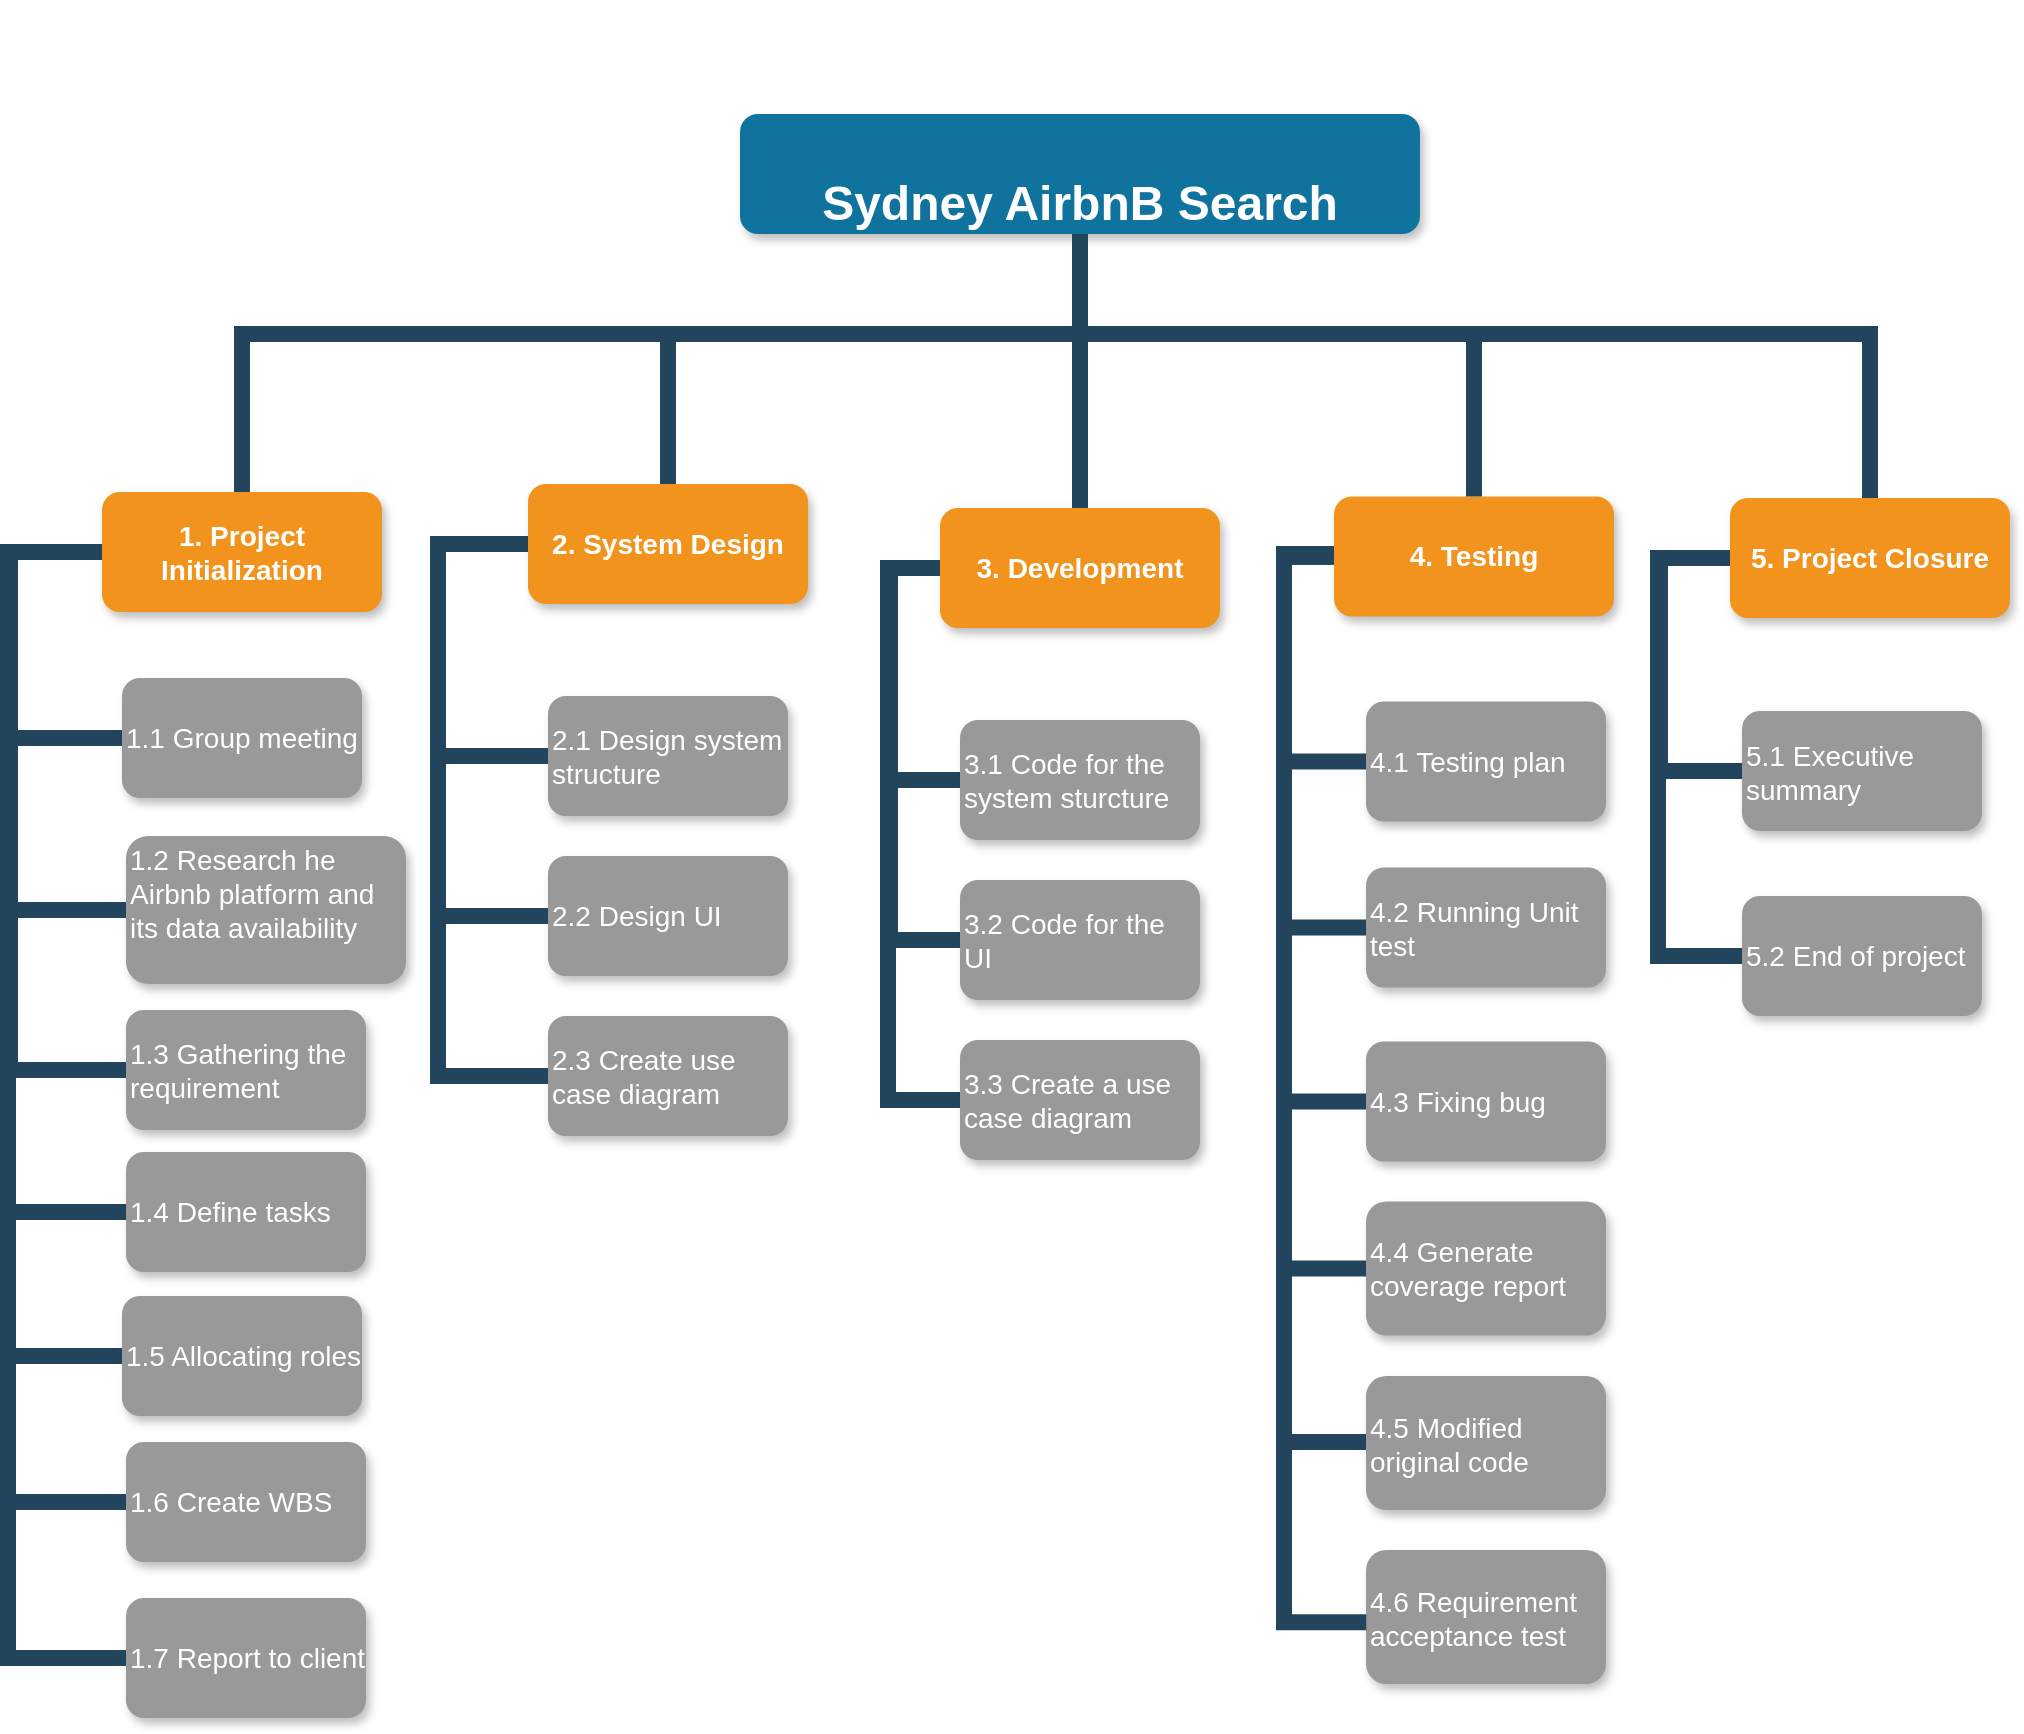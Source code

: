 <mxfile version="22.0.4" type="device">
  <diagram name="Page-1" id="64c3da0e-402f-94eb-ee01-a36477274f13">
    <mxGraphModel dx="1235" dy="1066" grid="0" gridSize="10" guides="1" tooltips="1" connect="1" arrows="1" fold="1" page="0" pageScale="1" pageWidth="1169" pageHeight="826" background="none" math="0" shadow="0">
      <root>
        <mxCell id="0" />
        <mxCell id="1" parent="0" />
        <mxCell id="2" value="&#xa;&#xa;&#xa;Sydney AirbnB Search&#xa;&#xa;" style="whiteSpace=wrap;rounded=1;shadow=1;fillColor=#10739E;strokeColor=none;fontColor=#FFFFFF;fontStyle=1;fontSize=24" parent="1" vertex="1">
          <mxGeometry x="470" width="340" height="60" as="geometry" />
        </mxCell>
        <mxCell id="3" value="1. Project Initialization" style="whiteSpace=wrap;rounded=1;fillColor=#F2931E;strokeColor=none;shadow=1;fontColor=#FFFFFF;fontStyle=1;fontSize=14" parent="1" vertex="1">
          <mxGeometry x="151" y="189.0" width="140" height="60" as="geometry" />
        </mxCell>
        <mxCell id="4" value="2. System Design" style="whiteSpace=wrap;rounded=1;fillColor=#F2931E;strokeColor=none;shadow=1;fontColor=#FFFFFF;fontStyle=1;fontSize=14" parent="1" vertex="1">
          <mxGeometry x="364" y="185.0" width="140" height="60" as="geometry" />
        </mxCell>
        <mxCell id="6" value="3. Development" style="whiteSpace=wrap;rounded=1;fillColor=#F2931E;strokeColor=none;shadow=1;fontColor=#FFFFFF;fontStyle=1;fontSize=14" parent="1" vertex="1">
          <mxGeometry x="570" y="197.0" width="140" height="60" as="geometry" />
        </mxCell>
        <mxCell id="7" value="4. Testing" style="whiteSpace=wrap;rounded=1;fillColor=#F2931E;strokeColor=none;shadow=1;fontColor=#FFFFFF;fontStyle=1;fontSize=14" parent="1" vertex="1">
          <mxGeometry x="767" y="191.25" width="140" height="60" as="geometry" />
        </mxCell>
        <mxCell id="8" value="5. Project Closure" style="whiteSpace=wrap;rounded=1;fillColor=#F2931E;strokeColor=none;shadow=1;fontColor=#FFFFFF;fontStyle=1;fontSize=14" parent="1" vertex="1">
          <mxGeometry x="965" y="192.0" width="140" height="60" as="geometry" />
        </mxCell>
        <mxCell id="23" value="1.1 Group meeting" style="whiteSpace=wrap;rounded=1;fillColor=#999999;strokeColor=none;shadow=1;fontColor=#FFFFFF;fontStyle=0;fontSize=14;align=left;" parent="1" vertex="1">
          <mxGeometry x="161.0" y="282.0" width="120" height="60" as="geometry" />
        </mxCell>
        <mxCell id="24" value="1.2 Research he Airbnb platform and its data availability&#xa; " style="whiteSpace=wrap;rounded=1;fillColor=#999999;strokeColor=none;shadow=1;fontColor=#FFFFFF;fontStyle=0;fontSize=14;align=left;" parent="1" vertex="1">
          <mxGeometry x="163" y="361" width="140" height="74" as="geometry" />
        </mxCell>
        <mxCell id="25" value="1.5 Allocating roles" style="whiteSpace=wrap;rounded=1;fillColor=#999999;strokeColor=none;shadow=1;fontColor=#FFFFFF;fontStyle=0;fontSize=14;align=left;" parent="1" vertex="1">
          <mxGeometry x="161.0" y="591.0" width="120" height="60" as="geometry" />
        </mxCell>
        <mxCell id="26" value="1.3 Gathering the requirement" style="whiteSpace=wrap;rounded=1;fillColor=#999999;strokeColor=none;shadow=1;fontColor=#FFFFFF;fontStyle=0;fontSize=14;align=left;" parent="1" vertex="1">
          <mxGeometry x="163.0" y="448.0" width="120" height="60" as="geometry" />
        </mxCell>
        <mxCell id="27" value="1.4 Define tasks" style="whiteSpace=wrap;rounded=1;fillColor=#999999;strokeColor=none;shadow=1;fontColor=#FFFFFF;fontStyle=0;fontSize=14;align=left;" parent="1" vertex="1">
          <mxGeometry x="163.0" y="519.0" width="120" height="60" as="geometry" />
        </mxCell>
        <mxCell id="45" value="2.1 Design system structure" style="whiteSpace=wrap;rounded=1;fillColor=#999999;strokeColor=none;shadow=1;fontColor=#FFFFFF;fontStyle=0;fontSize=14;align=left;" parent="1" vertex="1">
          <mxGeometry x="374.0" y="291.0" width="120" height="60" as="geometry" />
        </mxCell>
        <mxCell id="46" value="2.2 Design UI" style="whiteSpace=wrap;rounded=1;fillColor=#999999;strokeColor=none;shadow=1;fontColor=#FFFFFF;fontStyle=0;fontSize=14;align=left;" parent="1" vertex="1">
          <mxGeometry x="374.0" y="371.0" width="120" height="60" as="geometry" />
        </mxCell>
        <mxCell id="47" value="2.3 Create use case diagram" style="whiteSpace=wrap;rounded=1;fillColor=#999999;strokeColor=none;shadow=1;fontColor=#FFFFFF;fontStyle=0;fontSize=14;align=left;" parent="1" vertex="1">
          <mxGeometry x="374.0" y="451.0" width="120" height="60" as="geometry" />
        </mxCell>
        <mxCell id="135" value="3.1 Code for the system sturcture" style="whiteSpace=wrap;rounded=1;fillColor=#999999;strokeColor=none;shadow=1;fontColor=#FFFFFF;fontStyle=0;fontSize=14;align=left;" parent="1" vertex="1">
          <mxGeometry x="580.0" y="303.0" width="120" height="60" as="geometry" />
        </mxCell>
        <mxCell id="136" value="3.2 Code for the UI" style="whiteSpace=wrap;rounded=1;fillColor=#999999;strokeColor=none;shadow=1;fontColor=#FFFFFF;fontStyle=0;fontSize=14;align=left;" parent="1" vertex="1">
          <mxGeometry x="580.0" y="383.0" width="120" height="60" as="geometry" />
        </mxCell>
        <mxCell id="137" value="3.3 Create a use case diagram" style="whiteSpace=wrap;rounded=1;fillColor=#999999;strokeColor=none;shadow=1;fontColor=#FFFFFF;fontStyle=0;fontSize=14;align=left;" parent="1" vertex="1">
          <mxGeometry x="580.0" y="463.0" width="120" height="60" as="geometry" />
        </mxCell>
        <mxCell id="145" value="" style="edgeStyle=elbowEdgeStyle;elbow=horizontal;rounded=0;fontColor=#000000;endArrow=none;endFill=0;strokeWidth=8;strokeColor=#23445D;exitX=0;exitY=0.5;exitDx=0;exitDy=0;" parent="1" source="6" target="135" edge="1">
          <mxGeometry width="100" height="100" relative="1" as="geometry">
            <mxPoint x="580.0" y="300" as="sourcePoint" />
            <mxPoint x="570.0" y="400" as="targetPoint" />
            <Array as="points">
              <mxPoint x="544" y="280" />
            </Array>
          </mxGeometry>
        </mxCell>
        <mxCell id="146" value="" style="edgeStyle=elbowEdgeStyle;elbow=horizontal;rounded=0;fontColor=#000000;endArrow=none;endFill=0;strokeWidth=8;strokeColor=#23445D;exitX=0;exitY=0.5;exitDx=0;exitDy=0;" parent="1" source="6" target="136" edge="1">
          <mxGeometry width="100" height="100" relative="1" as="geometry">
            <mxPoint x="580.0" y="300" as="sourcePoint" />
            <mxPoint x="570.0" y="480" as="targetPoint" />
            <Array as="points">
              <mxPoint x="545" y="327" />
            </Array>
          </mxGeometry>
        </mxCell>
        <mxCell id="149" value="" style="edgeStyle=elbowEdgeStyle;elbow=horizontal;rounded=0;fontColor=#000000;endArrow=none;endFill=0;strokeWidth=8;strokeColor=#23445D;exitX=0;exitY=0.5;exitDx=0;exitDy=0;" parent="1" source="6" target="137" edge="1">
          <mxGeometry width="100" height="100" relative="1" as="geometry">
            <mxPoint x="580.0" y="300" as="sourcePoint" />
            <mxPoint x="570.0" y="560" as="targetPoint" />
            <Array as="points">
              <mxPoint x="544" y="360" />
            </Array>
          </mxGeometry>
        </mxCell>
        <mxCell id="157" value="4.1 Testing plan" style="whiteSpace=wrap;rounded=1;fillColor=#999999;strokeColor=none;shadow=1;fontColor=#FFFFFF;fontStyle=0;fontSize=14;align=left;" parent="1" vertex="1">
          <mxGeometry x="783.0" y="293.75" width="120" height="60" as="geometry" />
        </mxCell>
        <mxCell id="158" value="4.2 Running Unit test" style="whiteSpace=wrap;rounded=1;fillColor=#999999;strokeColor=none;shadow=1;fontColor=#FFFFFF;fontStyle=0;fontSize=14;align=left;" parent="1" vertex="1">
          <mxGeometry x="783" y="376.75" width="120" height="60" as="geometry" />
        </mxCell>
        <mxCell id="159" value="4.3 Fixing bug" style="whiteSpace=wrap;rounded=1;fillColor=#999999;strokeColor=none;shadow=1;fontColor=#FFFFFF;fontStyle=0;fontSize=14;align=left;" parent="1" vertex="1">
          <mxGeometry x="783.0" y="463.75" width="120" height="60" as="geometry" />
        </mxCell>
        <mxCell id="160" value="4.4 Generate coverage report" style="whiteSpace=wrap;rounded=1;fillColor=#999999;strokeColor=none;shadow=1;fontColor=#FFFFFF;fontStyle=0;fontSize=14;align=left;" parent="1" vertex="1">
          <mxGeometry x="783" y="543.75" width="120" height="67" as="geometry" />
        </mxCell>
        <mxCell id="167" value="" style="edgeStyle=elbowEdgeStyle;elbow=horizontal;rounded=0;fontColor=#000000;endArrow=none;endFill=0;strokeWidth=8;strokeColor=#23445D;exitX=0;exitY=0.5;exitDx=0;exitDy=0;entryX=0;entryY=0.5;entryDx=0;entryDy=0;" parent="1" source="7" target="157" edge="1">
          <mxGeometry width="100" height="100" relative="1" as="geometry">
            <mxPoint x="792.0" y="268.25" as="sourcePoint" />
            <mxPoint x="792.0" y="368.25" as="targetPoint" />
            <Array as="points">
              <mxPoint x="742" y="308.25" />
              <mxPoint x="772" y="318.25" />
            </Array>
          </mxGeometry>
        </mxCell>
        <mxCell id="179" value="5.1 Executive summary" style="whiteSpace=wrap;rounded=1;fillColor=#999999;strokeColor=none;shadow=1;fontColor=#FFFFFF;fontStyle=0;fontSize=14;align=left;" parent="1" vertex="1">
          <mxGeometry x="971.0" y="298.5" width="120" height="60" as="geometry" />
        </mxCell>
        <mxCell id="180" value="5.2 End of project" style="whiteSpace=wrap;rounded=1;fillColor=#999999;strokeColor=none;shadow=1;fontColor=#FFFFFF;fontStyle=0;fontSize=14;align=left;" parent="1" vertex="1">
          <mxGeometry x="971" y="391.0" width="120" height="60" as="geometry" />
        </mxCell>
        <mxCell id="189" value="" style="edgeStyle=elbowEdgeStyle;elbow=horizontal;rounded=0;fontColor=#000000;endArrow=none;endFill=0;strokeWidth=8;strokeColor=#23445D;exitX=0;exitY=0.5;exitDx=0;exitDy=0;entryX=0;entryY=0.5;entryDx=0;entryDy=0;" parent="1" source="8" target="179" edge="1">
          <mxGeometry width="100" height="100" relative="1" as="geometry">
            <mxPoint x="1005" y="223" as="sourcePoint" />
            <mxPoint x="1005" y="323" as="targetPoint" />
            <Array as="points">
              <mxPoint x="930" y="284" />
            </Array>
          </mxGeometry>
        </mxCell>
        <mxCell id="229" value="" style="edgeStyle=elbowEdgeStyle;elbow=vertical;rounded=0;fontColor=#000000;endArrow=none;endFill=0;strokeWidth=8;strokeColor=#23445D;" parent="1" source="2" target="3" edge="1">
          <mxGeometry width="100" height="100" relative="1" as="geometry">
            <mxPoint x="210" y="130" as="sourcePoint" />
            <mxPoint x="310" y="30" as="targetPoint" />
            <Array as="points">
              <mxPoint x="410" y="110" />
            </Array>
          </mxGeometry>
        </mxCell>
        <mxCell id="230" value="" style="edgeStyle=elbowEdgeStyle;elbow=vertical;rounded=0;fontColor=#000000;endArrow=none;endFill=0;strokeWidth=8;strokeColor=#23445D;entryX=0.5;entryY=0;entryDx=0;entryDy=0;" parent="1" source="2" target="4" edge="1">
          <mxGeometry width="100" height="100" relative="1" as="geometry">
            <mxPoint x="220" y="140" as="sourcePoint" />
            <mxPoint x="320" y="40" as="targetPoint" />
            <Array as="points">
              <mxPoint x="400" y="110" />
            </Array>
          </mxGeometry>
        </mxCell>
        <mxCell id="231" value="" style="edgeStyle=elbowEdgeStyle;elbow=vertical;rounded=0;fontColor=#000000;endArrow=none;endFill=0;strokeWidth=8;strokeColor=#23445D;" parent="1" source="2" target="6" edge="1">
          <mxGeometry width="100" height="100" relative="1" as="geometry">
            <mxPoint x="230" y="150" as="sourcePoint" />
            <mxPoint x="330" y="50" as="targetPoint" />
          </mxGeometry>
        </mxCell>
        <mxCell id="232" value="" style="edgeStyle=elbowEdgeStyle;elbow=vertical;rounded=0;fontColor=#000000;endArrow=none;endFill=0;strokeWidth=8;strokeColor=#23445D;entryX=0.5;entryY=0;entryDx=0;entryDy=0;" parent="1" source="2" target="7" edge="1">
          <mxGeometry width="100" height="100" relative="1" as="geometry">
            <mxPoint x="240" y="160" as="sourcePoint" />
            <mxPoint x="340" y="60" as="targetPoint" />
            <Array as="points">
              <mxPoint x="830" y="110" />
            </Array>
          </mxGeometry>
        </mxCell>
        <mxCell id="233" value="" style="edgeStyle=elbowEdgeStyle;elbow=vertical;rounded=0;fontColor=#000000;endArrow=none;endFill=0;strokeWidth=8;strokeColor=#23445D;" parent="1" source="2" target="8" edge="1">
          <mxGeometry width="100" height="100" relative="1" as="geometry">
            <mxPoint x="250" y="170" as="sourcePoint" />
            <mxPoint x="350" y="70" as="targetPoint" />
            <Array as="points">
              <mxPoint x="900" y="110" />
            </Array>
          </mxGeometry>
        </mxCell>
        <mxCell id="DuSQKSkMRzt6rXB25hDw-238" value="" style="edgeStyle=elbowEdgeStyle;elbow=vertical;rounded=0;fontColor=#000000;endArrow=none;endFill=0;strokeWidth=8;strokeColor=#23445D;exitX=0;exitY=0.5;exitDx=0;exitDy=0;entryX=0;entryY=0.5;entryDx=0;entryDy=0;" parent="1" source="3" target="23" edge="1">
          <mxGeometry width="100" height="100" relative="1" as="geometry">
            <mxPoint x="60" y="247" as="sourcePoint" />
            <mxPoint y="280" as="targetPoint" />
            <Array as="points">
              <mxPoint x="105" y="271" />
            </Array>
          </mxGeometry>
        </mxCell>
        <mxCell id="DuSQKSkMRzt6rXB25hDw-239" value="1.6 Create WBS" style="whiteSpace=wrap;rounded=1;fillColor=#999999;strokeColor=none;shadow=1;fontColor=#FFFFFF;fontStyle=0;fontSize=14;align=left;" parent="1" vertex="1">
          <mxGeometry x="163" y="664.0" width="120" height="60" as="geometry" />
        </mxCell>
        <mxCell id="DuSQKSkMRzt6rXB25hDw-240" value="1.7 Report to client" style="whiteSpace=wrap;rounded=1;fillColor=#999999;strokeColor=none;shadow=1;fontColor=#FFFFFF;fontStyle=0;fontSize=14;align=left;" parent="1" vertex="1">
          <mxGeometry x="163" y="742.0" width="120" height="60" as="geometry" />
        </mxCell>
        <mxCell id="DuSQKSkMRzt6rXB25hDw-241" value="" style="edgeStyle=elbowEdgeStyle;elbow=vertical;rounded=0;fontColor=#000000;endArrow=none;endFill=0;strokeWidth=8;strokeColor=#23445D;exitX=0;exitY=0.5;exitDx=0;exitDy=0;entryX=0;entryY=0.5;entryDx=0;entryDy=0;" parent="1" source="3" target="24" edge="1">
          <mxGeometry width="100" height="100" relative="1" as="geometry">
            <mxPoint x="-30" y="300" as="sourcePoint" />
            <mxPoint x="-20" y="430" as="targetPoint" />
            <Array as="points">
              <mxPoint x="105" y="307" />
            </Array>
          </mxGeometry>
        </mxCell>
        <mxCell id="DuSQKSkMRzt6rXB25hDw-242" value="" style="edgeStyle=elbowEdgeStyle;elbow=vertical;rounded=0;fontColor=#000000;endArrow=none;endFill=0;strokeWidth=8;strokeColor=#23445D;exitX=0;exitY=0.5;exitDx=0;exitDy=0;entryX=0;entryY=0.5;entryDx=0;entryDy=0;" parent="1" source="3" target="26" edge="1">
          <mxGeometry width="100" height="100" relative="1" as="geometry">
            <mxPoint x="-20" y="417" as="sourcePoint" />
            <mxPoint x="-10" y="547" as="targetPoint" />
            <Array as="points">
              <mxPoint x="105" y="353" />
            </Array>
          </mxGeometry>
        </mxCell>
        <mxCell id="DuSQKSkMRzt6rXB25hDw-243" value="" style="edgeStyle=elbowEdgeStyle;elbow=vertical;rounded=0;fontColor=#000000;endArrow=none;endFill=0;strokeWidth=8;strokeColor=#23445D;entryX=0;entryY=0.5;entryDx=0;entryDy=0;exitX=0;exitY=0.5;exitDx=0;exitDy=0;" parent="1" source="3" target="DuSQKSkMRzt6rXB25hDw-239" edge="1">
          <mxGeometry width="100" height="100" relative="1" as="geometry">
            <mxPoint x="-80" y="787" as="sourcePoint" />
            <mxPoint y="877" as="targetPoint" />
            <Array as="points">
              <mxPoint x="104" y="460" />
              <mxPoint x="-50" y="747" />
            </Array>
          </mxGeometry>
        </mxCell>
        <mxCell id="DuSQKSkMRzt6rXB25hDw-244" value="" style="edgeStyle=elbowEdgeStyle;elbow=vertical;rounded=0;fontColor=#000000;endArrow=none;endFill=0;strokeWidth=8;strokeColor=#23445D;exitX=0;exitY=0.5;exitDx=0;exitDy=0;entryX=0;entryY=0.5;entryDx=0;entryDy=0;" parent="1" source="3" target="DuSQKSkMRzt6rXB25hDw-240" edge="1">
          <mxGeometry width="100" height="100" relative="1" as="geometry">
            <mxPoint y="827" as="sourcePoint" />
            <mxPoint x="10" y="957" as="targetPoint" />
            <Array as="points">
              <mxPoint x="104" y="494" />
            </Array>
          </mxGeometry>
        </mxCell>
        <mxCell id="DuSQKSkMRzt6rXB25hDw-245" value="" style="edgeStyle=elbowEdgeStyle;elbow=vertical;rounded=0;fontColor=#000000;endArrow=none;endFill=0;strokeWidth=8;strokeColor=#23445D;exitX=0;exitY=0.5;exitDx=0;exitDy=0;entryX=0;entryY=0.5;entryDx=0;entryDy=0;" parent="1" source="3" target="25" edge="1">
          <mxGeometry width="100" height="100" relative="1" as="geometry">
            <mxPoint x="-50" y="577" as="sourcePoint" />
            <mxPoint x="-40" y="707" as="targetPoint" />
            <Array as="points">
              <mxPoint x="104" y="425" />
              <mxPoint x="-90" y="577" />
            </Array>
          </mxGeometry>
        </mxCell>
        <mxCell id="DuSQKSkMRzt6rXB25hDw-246" value="" style="edgeStyle=elbowEdgeStyle;elbow=vertical;rounded=0;fontColor=#000000;endArrow=none;endFill=0;strokeWidth=8;strokeColor=#23445D;exitX=0;exitY=0.5;exitDx=0;exitDy=0;entryX=0;entryY=0.5;entryDx=0;entryDy=0;" parent="1" source="3" target="27" edge="1">
          <mxGeometry width="100" height="100" relative="1" as="geometry">
            <mxPoint x="-10" y="267" as="sourcePoint" />
            <mxPoint y="397" as="targetPoint" />
            <Array as="points">
              <mxPoint x="104" y="382" />
            </Array>
          </mxGeometry>
        </mxCell>
        <mxCell id="DuSQKSkMRzt6rXB25hDw-248" value="" style="edgeStyle=elbowEdgeStyle;elbow=horizontal;rounded=0;fontColor=#000000;endArrow=none;endFill=0;strokeWidth=8;strokeColor=#23445D;exitX=0;exitY=0.5;exitDx=0;exitDy=0;entryX=0;entryY=0.5;entryDx=0;entryDy=0;" parent="1" source="4" target="45" edge="1">
          <mxGeometry width="100" height="100" relative="1" as="geometry">
            <mxPoint x="170.0" y="200" as="sourcePoint" />
            <mxPoint x="170" y="300" as="targetPoint" />
            <Array as="points">
              <mxPoint x="319" y="260" />
            </Array>
          </mxGeometry>
        </mxCell>
        <mxCell id="DuSQKSkMRzt6rXB25hDw-249" value="" style="edgeStyle=elbowEdgeStyle;elbow=horizontal;rounded=0;fontColor=#000000;endArrow=none;endFill=0;strokeWidth=8;strokeColor=#23445D;exitX=0;exitY=0.5;exitDx=0;exitDy=0;entryX=0;entryY=0.5;entryDx=0;entryDy=0;" parent="1" source="4" target="46" edge="1">
          <mxGeometry width="100" height="100" relative="1" as="geometry">
            <mxPoint x="150.0" y="380" as="sourcePoint" />
            <mxPoint x="150" y="480" as="targetPoint" />
            <Array as="points">
              <mxPoint x="319" y="314" />
            </Array>
          </mxGeometry>
        </mxCell>
        <mxCell id="DuSQKSkMRzt6rXB25hDw-250" value="" style="edgeStyle=elbowEdgeStyle;elbow=horizontal;rounded=0;fontColor=#000000;endArrow=none;endFill=0;strokeWidth=8;strokeColor=#23445D;exitX=0;exitY=0.5;exitDx=0;exitDy=0;entryX=0;entryY=0.5;entryDx=0;entryDy=0;" parent="1" source="4" target="47" edge="1">
          <mxGeometry width="100" height="100" relative="1" as="geometry">
            <mxPoint x="150.0" y="430" as="sourcePoint" />
            <mxPoint x="150" y="530" as="targetPoint" />
            <Array as="points">
              <mxPoint x="319" y="341" />
            </Array>
          </mxGeometry>
        </mxCell>
        <mxCell id="DuSQKSkMRzt6rXB25hDw-252" value="" style="edgeStyle=elbowEdgeStyle;elbow=horizontal;rounded=0;fontColor=#000000;endArrow=none;endFill=0;strokeWidth=8;strokeColor=#23445D;exitX=0;exitY=0.5;exitDx=0;exitDy=0;entryX=0;entryY=0.5;entryDx=0;entryDy=0;" parent="1" source="7" target="160" edge="1">
          <mxGeometry width="100" height="100" relative="1" as="geometry">
            <mxPoint x="842" y="555.25" as="sourcePoint" />
            <mxPoint x="852" y="688.25" as="targetPoint" />
            <Array as="points">
              <mxPoint x="742" y="548.25" />
              <mxPoint x="772" y="378.25" />
            </Array>
          </mxGeometry>
        </mxCell>
        <mxCell id="DuSQKSkMRzt6rXB25hDw-253" value="" style="edgeStyle=elbowEdgeStyle;elbow=horizontal;rounded=0;fontColor=#000000;endArrow=none;endFill=0;strokeWidth=8;strokeColor=#23445D;entryX=0;entryY=0.5;entryDx=0;entryDy=0;exitX=0;exitY=0.5;exitDx=0;exitDy=0;" parent="1" source="7" target="158" edge="1">
          <mxGeometry width="100" height="100" relative="1" as="geometry">
            <mxPoint x="892" y="258.25" as="sourcePoint" />
            <mxPoint x="942" y="341.25" as="targetPoint" />
            <Array as="points">
              <mxPoint x="742" y="298.25" />
              <mxPoint x="772" y="298.25" />
            </Array>
          </mxGeometry>
        </mxCell>
        <mxCell id="DuSQKSkMRzt6rXB25hDw-254" value="" style="edgeStyle=elbowEdgeStyle;elbow=horizontal;rounded=0;fontColor=#000000;endArrow=none;endFill=0;strokeWidth=8;strokeColor=#23445D;exitX=0;exitY=0.5;exitDx=0;exitDy=0;entryX=0;entryY=0.5;entryDx=0;entryDy=0;" parent="1" source="7" target="159" edge="1">
          <mxGeometry width="100" height="100" relative="1" as="geometry">
            <mxPoint x="1062" y="688.25" as="sourcePoint" />
            <mxPoint x="872" y="488.25" as="targetPoint" />
            <Array as="points">
              <mxPoint x="742" y="268.25" />
              <mxPoint x="772" y="358.25" />
            </Array>
          </mxGeometry>
        </mxCell>
        <mxCell id="DuSQKSkMRzt6rXB25hDw-256" value="" style="edgeStyle=elbowEdgeStyle;elbow=horizontal;rounded=0;fontColor=#000000;endArrow=none;endFill=0;strokeWidth=8;strokeColor=#23445D;exitX=0;exitY=0.5;exitDx=0;exitDy=0;entryX=0;entryY=0.5;entryDx=0;entryDy=0;" parent="1" source="8" target="180" edge="1">
          <mxGeometry width="100" height="100" relative="1" as="geometry">
            <mxPoint x="995" y="389" as="sourcePoint" />
            <mxPoint x="995" y="489" as="targetPoint" />
            <Array as="points">
              <mxPoint x="929" y="336" />
            </Array>
          </mxGeometry>
        </mxCell>
        <mxCell id="YaHTfV_d8kSWd2XyOXw0-234" value="4.5 Modified original code" style="whiteSpace=wrap;rounded=1;fillColor=#999999;strokeColor=none;shadow=1;fontColor=#FFFFFF;fontStyle=0;fontSize=14;align=left;" vertex="1" parent="1">
          <mxGeometry x="783" y="631" width="120" height="67" as="geometry" />
        </mxCell>
        <mxCell id="YaHTfV_d8kSWd2XyOXw0-235" value="4.6 Requirement acceptance test" style="whiteSpace=wrap;rounded=1;fillColor=#999999;strokeColor=none;shadow=1;fontColor=#FFFFFF;fontStyle=0;fontSize=14;align=left;" vertex="1" parent="1">
          <mxGeometry x="783" y="718" width="120" height="67" as="geometry" />
        </mxCell>
        <mxCell id="YaHTfV_d8kSWd2XyOXw0-246" value="" style="edgeStyle=elbowEdgeStyle;elbow=horizontal;rounded=0;fontColor=#000000;endArrow=none;endFill=0;strokeWidth=8;strokeColor=#23445D;" edge="1" parent="1">
          <mxGeometry width="100" height="100" relative="1" as="geometry">
            <mxPoint x="763" y="221" as="sourcePoint" />
            <mxPoint x="783" y="664.0" as="targetPoint" />
            <Array as="points">
              <mxPoint x="742" y="442" />
            </Array>
          </mxGeometry>
        </mxCell>
        <mxCell id="YaHTfV_d8kSWd2XyOXw0-247" value="" style="edgeStyle=elbowEdgeStyle;elbow=horizontal;rounded=0;fontColor=#000000;endArrow=none;endFill=0;strokeWidth=8;strokeColor=#23445D;exitX=0;exitY=0.5;exitDx=0;exitDy=0;entryX=0.001;entryY=0.54;entryDx=0;entryDy=0;entryPerimeter=0;" edge="1" parent="1" target="YaHTfV_d8kSWd2XyOXw0-235">
          <mxGeometry width="100" height="100" relative="1" as="geometry">
            <mxPoint x="767" y="220" as="sourcePoint" />
            <mxPoint x="760" y="753.533" as="targetPoint" />
            <Array as="points">
              <mxPoint x="742" y="319" />
            </Array>
          </mxGeometry>
        </mxCell>
      </root>
    </mxGraphModel>
  </diagram>
</mxfile>

